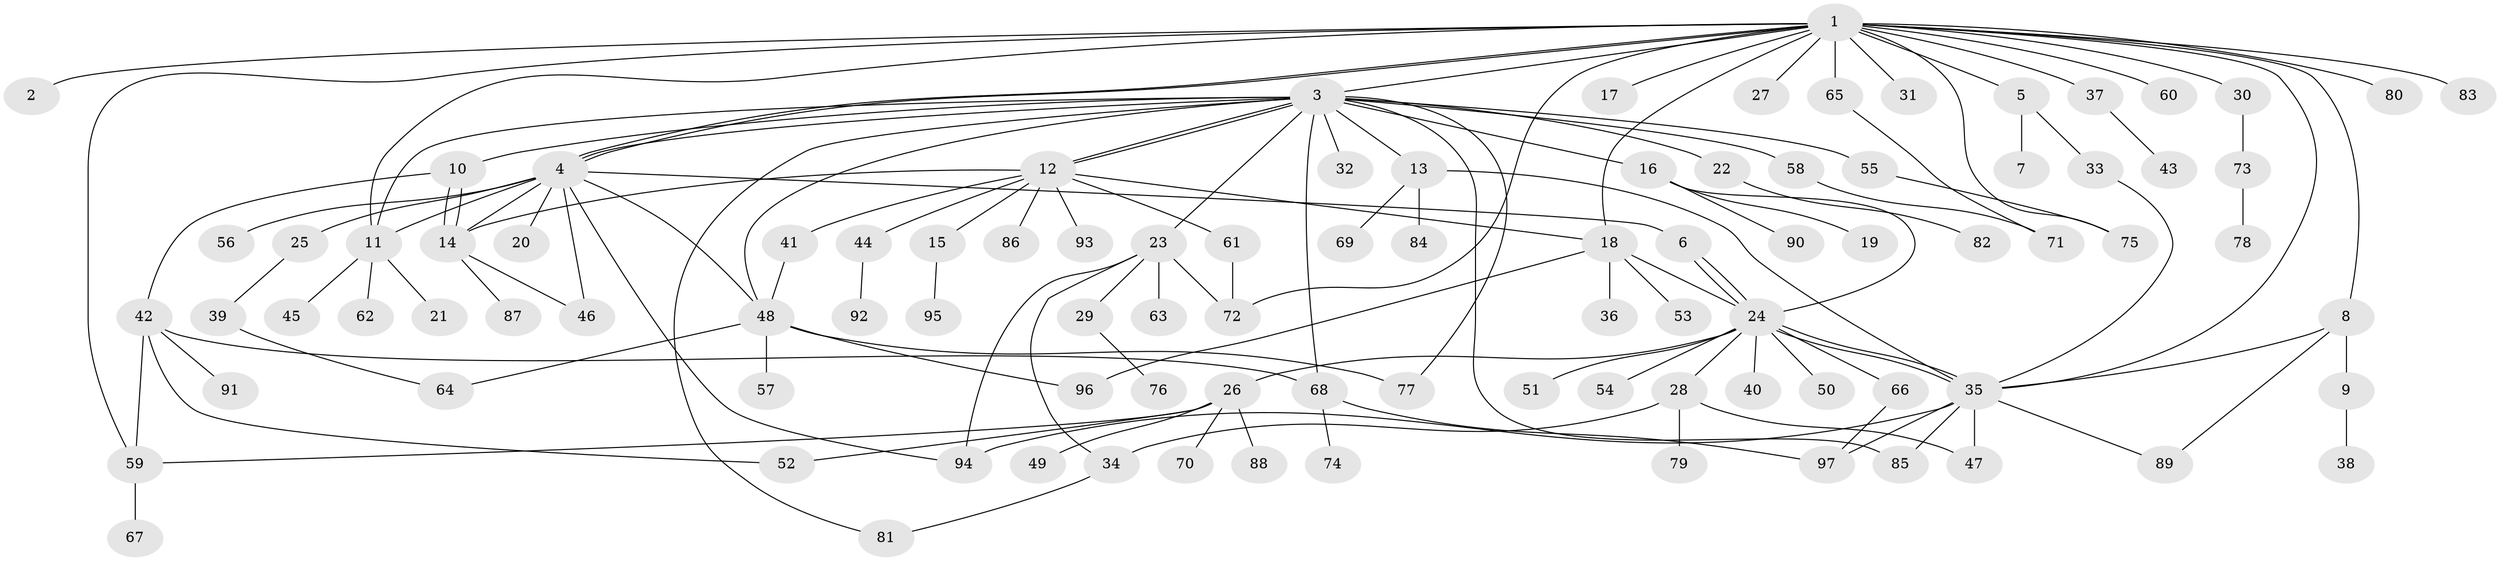 // Generated by graph-tools (version 1.1) at 2025/47/03/09/25 04:47:40]
// undirected, 97 vertices, 136 edges
graph export_dot {
graph [start="1"]
  node [color=gray90,style=filled];
  1;
  2;
  3;
  4;
  5;
  6;
  7;
  8;
  9;
  10;
  11;
  12;
  13;
  14;
  15;
  16;
  17;
  18;
  19;
  20;
  21;
  22;
  23;
  24;
  25;
  26;
  27;
  28;
  29;
  30;
  31;
  32;
  33;
  34;
  35;
  36;
  37;
  38;
  39;
  40;
  41;
  42;
  43;
  44;
  45;
  46;
  47;
  48;
  49;
  50;
  51;
  52;
  53;
  54;
  55;
  56;
  57;
  58;
  59;
  60;
  61;
  62;
  63;
  64;
  65;
  66;
  67;
  68;
  69;
  70;
  71;
  72;
  73;
  74;
  75;
  76;
  77;
  78;
  79;
  80;
  81;
  82;
  83;
  84;
  85;
  86;
  87;
  88;
  89;
  90;
  91;
  92;
  93;
  94;
  95;
  96;
  97;
  1 -- 2;
  1 -- 3;
  1 -- 4;
  1 -- 4;
  1 -- 5;
  1 -- 8;
  1 -- 11;
  1 -- 17;
  1 -- 18;
  1 -- 27;
  1 -- 30;
  1 -- 31;
  1 -- 35;
  1 -- 37;
  1 -- 59;
  1 -- 60;
  1 -- 65;
  1 -- 72;
  1 -- 75;
  1 -- 80;
  1 -- 83;
  3 -- 4;
  3 -- 10;
  3 -- 11;
  3 -- 12;
  3 -- 12;
  3 -- 13;
  3 -- 16;
  3 -- 22;
  3 -- 23;
  3 -- 32;
  3 -- 48;
  3 -- 55;
  3 -- 58;
  3 -- 68;
  3 -- 77;
  3 -- 81;
  3 -- 85;
  4 -- 6;
  4 -- 11;
  4 -- 14;
  4 -- 20;
  4 -- 25;
  4 -- 46;
  4 -- 48;
  4 -- 56;
  4 -- 94;
  5 -- 7;
  5 -- 33;
  6 -- 24;
  6 -- 24;
  8 -- 9;
  8 -- 35;
  8 -- 89;
  9 -- 38;
  10 -- 14;
  10 -- 14;
  10 -- 42;
  11 -- 21;
  11 -- 45;
  11 -- 62;
  12 -- 14;
  12 -- 15;
  12 -- 18;
  12 -- 41;
  12 -- 44;
  12 -- 61;
  12 -- 86;
  12 -- 93;
  13 -- 35;
  13 -- 69;
  13 -- 84;
  14 -- 46;
  14 -- 87;
  15 -- 95;
  16 -- 19;
  16 -- 24;
  16 -- 90;
  18 -- 24;
  18 -- 36;
  18 -- 53;
  18 -- 96;
  22 -- 82;
  23 -- 29;
  23 -- 34;
  23 -- 63;
  23 -- 72;
  23 -- 94;
  24 -- 26;
  24 -- 28;
  24 -- 35;
  24 -- 35;
  24 -- 40;
  24 -- 50;
  24 -- 51;
  24 -- 54;
  24 -- 66;
  25 -- 39;
  26 -- 49;
  26 -- 52;
  26 -- 59;
  26 -- 70;
  26 -- 88;
  28 -- 34;
  28 -- 47;
  28 -- 79;
  29 -- 76;
  30 -- 73;
  33 -- 35;
  34 -- 81;
  35 -- 47;
  35 -- 85;
  35 -- 89;
  35 -- 94;
  35 -- 97;
  37 -- 43;
  39 -- 64;
  41 -- 48;
  42 -- 52;
  42 -- 59;
  42 -- 68;
  42 -- 91;
  44 -- 92;
  48 -- 57;
  48 -- 64;
  48 -- 77;
  48 -- 96;
  55 -- 75;
  58 -- 71;
  59 -- 67;
  61 -- 72;
  65 -- 71;
  66 -- 97;
  68 -- 74;
  68 -- 97;
  73 -- 78;
}
